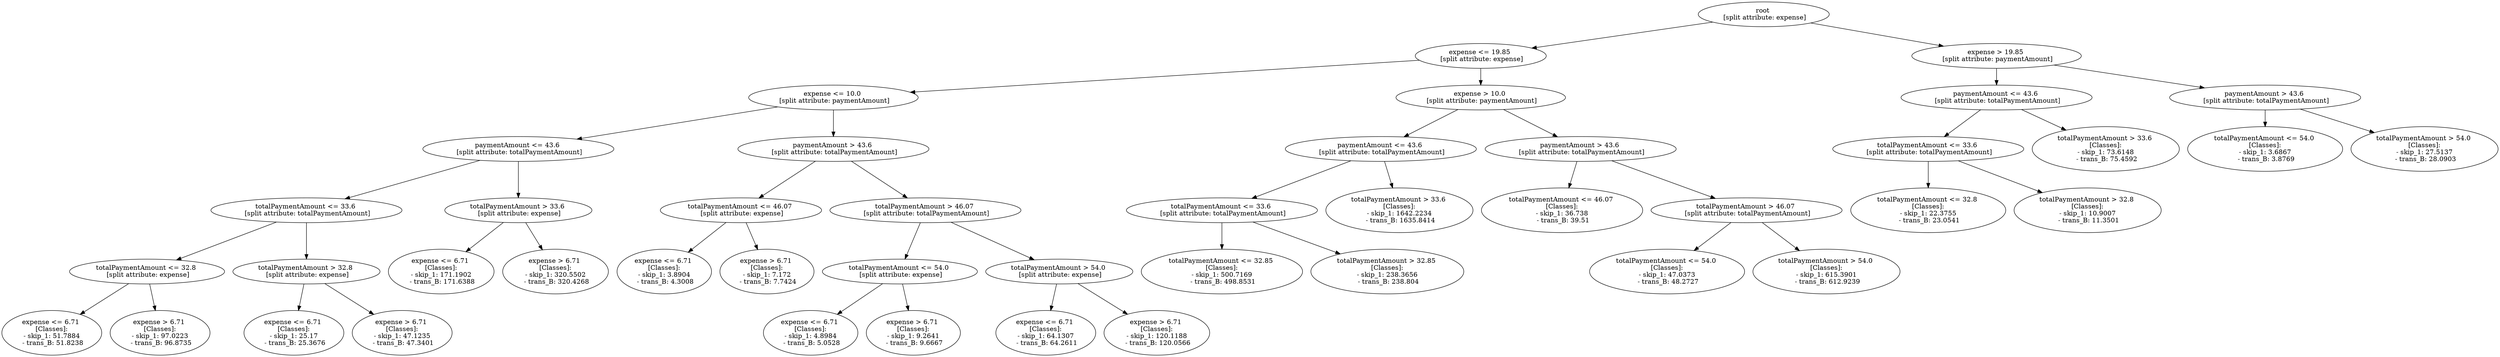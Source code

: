 // Road_Traffic_Fine_Management_Process-p_1-8
digraph "Road_Traffic_Fine_Management_Process-p_1-8" {
	"ca659818-f5fe-4656-be0b-92455d328026" [label="root 
 [split attribute: expense]"]
	"06260bd5-00af-48c8-bea5-fad939b84fb6" [label="expense <= 19.85 
 [split attribute: expense]"]
	"ca659818-f5fe-4656-be0b-92455d328026" -> "06260bd5-00af-48c8-bea5-fad939b84fb6"
	"412ef1d0-90bd-4c29-a959-d6ccd2f7de7e" [label="expense <= 10.0 
 [split attribute: paymentAmount]"]
	"06260bd5-00af-48c8-bea5-fad939b84fb6" -> "412ef1d0-90bd-4c29-a959-d6ccd2f7de7e"
	"51396d98-59c0-4162-8944-75ef354a2455" [label="paymentAmount <= 43.6 
 [split attribute: totalPaymentAmount]"]
	"412ef1d0-90bd-4c29-a959-d6ccd2f7de7e" -> "51396d98-59c0-4162-8944-75ef354a2455"
	"59d77326-ee40-4106-8781-7117db28222a" [label="totalPaymentAmount <= 33.6 
 [split attribute: totalPaymentAmount]"]
	"51396d98-59c0-4162-8944-75ef354a2455" -> "59d77326-ee40-4106-8781-7117db28222a"
	"5b43476b-2b99-45c2-a02b-293a7e7fae13" [label="totalPaymentAmount <= 32.8 
 [split attribute: expense]"]
	"59d77326-ee40-4106-8781-7117db28222a" -> "5b43476b-2b99-45c2-a02b-293a7e7fae13"
	"d2625492-0515-49d6-a104-8f6c8a64bf7c" [label="expense <= 6.71 
 [Classes]: 
 - skip_1: 51.7884 
 - trans_B: 51.8238"]
	"5b43476b-2b99-45c2-a02b-293a7e7fae13" -> "d2625492-0515-49d6-a104-8f6c8a64bf7c"
	"a6381f5b-ec79-44fb-8440-918573f7c3c1" [label="expense > 6.71 
 [Classes]: 
 - skip_1: 97.0223 
 - trans_B: 96.8735"]
	"5b43476b-2b99-45c2-a02b-293a7e7fae13" -> "a6381f5b-ec79-44fb-8440-918573f7c3c1"
	"ba04e717-24fc-4192-9d17-c97c04470c25" [label="totalPaymentAmount > 32.8 
 [split attribute: expense]"]
	"59d77326-ee40-4106-8781-7117db28222a" -> "ba04e717-24fc-4192-9d17-c97c04470c25"
	"846a27c0-2294-4f6f-b242-8bddd7268a9d" [label="expense <= 6.71 
 [Classes]: 
 - skip_1: 25.17 
 - trans_B: 25.3676"]
	"ba04e717-24fc-4192-9d17-c97c04470c25" -> "846a27c0-2294-4f6f-b242-8bddd7268a9d"
	"1d0cf204-71a5-4749-972d-686cfa9a164c" [label="expense > 6.71 
 [Classes]: 
 - skip_1: 47.1235 
 - trans_B: 47.3401"]
	"ba04e717-24fc-4192-9d17-c97c04470c25" -> "1d0cf204-71a5-4749-972d-686cfa9a164c"
	"b8bb30e2-8943-470f-8d17-bfa2118e3322" [label="totalPaymentAmount > 33.6 
 [split attribute: expense]"]
	"51396d98-59c0-4162-8944-75ef354a2455" -> "b8bb30e2-8943-470f-8d17-bfa2118e3322"
	"6d5f34a7-b688-4c57-a4ee-e0103a1c959b" [label="expense <= 6.71 
 [Classes]: 
 - skip_1: 171.1902 
 - trans_B: 171.6388"]
	"b8bb30e2-8943-470f-8d17-bfa2118e3322" -> "6d5f34a7-b688-4c57-a4ee-e0103a1c959b"
	"798cd24f-f8dd-4eb8-b07a-39409c56062e" [label="expense > 6.71 
 [Classes]: 
 - skip_1: 320.5502 
 - trans_B: 320.4268"]
	"b8bb30e2-8943-470f-8d17-bfa2118e3322" -> "798cd24f-f8dd-4eb8-b07a-39409c56062e"
	"9e0887ef-9d1e-4f06-b14e-f449c904c890" [label="paymentAmount > 43.6 
 [split attribute: totalPaymentAmount]"]
	"412ef1d0-90bd-4c29-a959-d6ccd2f7de7e" -> "9e0887ef-9d1e-4f06-b14e-f449c904c890"
	"18d978ba-582c-415a-bac0-b62c105c2f75" [label="totalPaymentAmount <= 46.07 
 [split attribute: expense]"]
	"9e0887ef-9d1e-4f06-b14e-f449c904c890" -> "18d978ba-582c-415a-bac0-b62c105c2f75"
	"81764e2d-0329-44e2-8bf7-a77df4fa10b4" [label="expense <= 6.71 
 [Classes]: 
 - skip_1: 3.8904 
 - trans_B: 4.3008"]
	"18d978ba-582c-415a-bac0-b62c105c2f75" -> "81764e2d-0329-44e2-8bf7-a77df4fa10b4"
	"109a3485-58a5-4a82-9462-47eb4e293b8f" [label="expense > 6.71 
 [Classes]: 
 - skip_1: 7.172 
 - trans_B: 7.7424"]
	"18d978ba-582c-415a-bac0-b62c105c2f75" -> "109a3485-58a5-4a82-9462-47eb4e293b8f"
	"7aa2488c-1fb1-46d1-9e45-103e72fea72d" [label="totalPaymentAmount > 46.07 
 [split attribute: totalPaymentAmount]"]
	"9e0887ef-9d1e-4f06-b14e-f449c904c890" -> "7aa2488c-1fb1-46d1-9e45-103e72fea72d"
	"c901da3b-fbae-4c41-b0a0-1977f6d4531a" [label="totalPaymentAmount <= 54.0 
 [split attribute: expense]"]
	"7aa2488c-1fb1-46d1-9e45-103e72fea72d" -> "c901da3b-fbae-4c41-b0a0-1977f6d4531a"
	"069cdeb2-9958-491f-8f8f-bb0b58c50f3b" [label="expense <= 6.71 
 [Classes]: 
 - skip_1: 4.8984 
 - trans_B: 5.0528"]
	"c901da3b-fbae-4c41-b0a0-1977f6d4531a" -> "069cdeb2-9958-491f-8f8f-bb0b58c50f3b"
	"6507286e-931a-4b18-98dc-0a632bf49108" [label="expense > 6.71 
 [Classes]: 
 - skip_1: 9.2641 
 - trans_B: 9.6667"]
	"c901da3b-fbae-4c41-b0a0-1977f6d4531a" -> "6507286e-931a-4b18-98dc-0a632bf49108"
	"d848025c-6bec-444e-8cfc-ac738fa47038" [label="totalPaymentAmount > 54.0 
 [split attribute: expense]"]
	"7aa2488c-1fb1-46d1-9e45-103e72fea72d" -> "d848025c-6bec-444e-8cfc-ac738fa47038"
	"599be21b-92ca-454f-9c09-eaab5a49be60" [label="expense <= 6.71 
 [Classes]: 
 - skip_1: 64.1307 
 - trans_B: 64.2611"]
	"d848025c-6bec-444e-8cfc-ac738fa47038" -> "599be21b-92ca-454f-9c09-eaab5a49be60"
	"5f81958e-c166-47c3-887f-ba58df39393d" [label="expense > 6.71 
 [Classes]: 
 - skip_1: 120.1188 
 - trans_B: 120.0566"]
	"d848025c-6bec-444e-8cfc-ac738fa47038" -> "5f81958e-c166-47c3-887f-ba58df39393d"
	"25785857-7441-43c4-9b03-9f3ce256e219" [label="expense > 10.0 
 [split attribute: paymentAmount]"]
	"06260bd5-00af-48c8-bea5-fad939b84fb6" -> "25785857-7441-43c4-9b03-9f3ce256e219"
	"362ffc1d-914e-4a2a-8a90-d5c07617d7af" [label="paymentAmount <= 43.6 
 [split attribute: totalPaymentAmount]"]
	"25785857-7441-43c4-9b03-9f3ce256e219" -> "362ffc1d-914e-4a2a-8a90-d5c07617d7af"
	"c0ce238d-739b-4f6f-bd74-6bffc546e22f" [label="totalPaymentAmount <= 33.6 
 [split attribute: totalPaymentAmount]"]
	"362ffc1d-914e-4a2a-8a90-d5c07617d7af" -> "c0ce238d-739b-4f6f-bd74-6bffc546e22f"
	"829c9486-adef-49fd-bbe6-659e914a5fee" [label="totalPaymentAmount <= 32.85 
 [Classes]: 
 - skip_1: 500.7169 
 - trans_B: 498.8531"]
	"c0ce238d-739b-4f6f-bd74-6bffc546e22f" -> "829c9486-adef-49fd-bbe6-659e914a5fee"
	"f3601a53-f9ae-447c-9844-cdb509fbb3ac" [label="totalPaymentAmount > 32.85 
 [Classes]: 
 - skip_1: 238.3656 
 - trans_B: 238.804"]
	"c0ce238d-739b-4f6f-bd74-6bffc546e22f" -> "f3601a53-f9ae-447c-9844-cdb509fbb3ac"
	"06769176-814d-4b18-8c37-3fac5e2668d3" [label="totalPaymentAmount > 33.6 
 [Classes]: 
 - skip_1: 1642.2234 
 - trans_B: 1635.8414"]
	"362ffc1d-914e-4a2a-8a90-d5c07617d7af" -> "06769176-814d-4b18-8c37-3fac5e2668d3"
	"6ce275a4-0522-4b2e-9981-3490b0cd61f7" [label="paymentAmount > 43.6 
 [split attribute: totalPaymentAmount]"]
	"25785857-7441-43c4-9b03-9f3ce256e219" -> "6ce275a4-0522-4b2e-9981-3490b0cd61f7"
	"fd28837f-7029-4462-b16a-9a34638c47f1" [label="totalPaymentAmount <= 46.07 
 [Classes]: 
 - skip_1: 36.738 
 - trans_B: 39.51"]
	"6ce275a4-0522-4b2e-9981-3490b0cd61f7" -> "fd28837f-7029-4462-b16a-9a34638c47f1"
	"861d5281-69be-49b1-a3e6-ddea4c0b59fe" [label="totalPaymentAmount > 46.07 
 [split attribute: totalPaymentAmount]"]
	"6ce275a4-0522-4b2e-9981-3490b0cd61f7" -> "861d5281-69be-49b1-a3e6-ddea4c0b59fe"
	"0d8bfaab-bf5b-4755-a091-c85ac3072089" [label="totalPaymentAmount <= 54.0 
 [Classes]: 
 - skip_1: 47.0373 
 - trans_B: 48.2727"]
	"861d5281-69be-49b1-a3e6-ddea4c0b59fe" -> "0d8bfaab-bf5b-4755-a091-c85ac3072089"
	"6447d77d-68cc-417e-9a1a-bff65bec81a4" [label="totalPaymentAmount > 54.0 
 [Classes]: 
 - skip_1: 615.3901 
 - trans_B: 612.9239"]
	"861d5281-69be-49b1-a3e6-ddea4c0b59fe" -> "6447d77d-68cc-417e-9a1a-bff65bec81a4"
	"523f2cc1-3825-4f23-b1cd-c0ab3139d674" [label="expense > 19.85 
 [split attribute: paymentAmount]"]
	"ca659818-f5fe-4656-be0b-92455d328026" -> "523f2cc1-3825-4f23-b1cd-c0ab3139d674"
	"47683af1-478f-4241-ae4c-8376d41a8700" [label="paymentAmount <= 43.6 
 [split attribute: totalPaymentAmount]"]
	"523f2cc1-3825-4f23-b1cd-c0ab3139d674" -> "47683af1-478f-4241-ae4c-8376d41a8700"
	"182116c6-e373-4f17-a644-6bb6e6af7329" [label="totalPaymentAmount <= 33.6 
 [split attribute: totalPaymentAmount]"]
	"47683af1-478f-4241-ae4c-8376d41a8700" -> "182116c6-e373-4f17-a644-6bb6e6af7329"
	"b8d8700b-6426-46d5-ac88-49fa8af5d16d" [label="totalPaymentAmount <= 32.8 
 [Classes]: 
 - skip_1: 22.3755 
 - trans_B: 23.0541"]
	"182116c6-e373-4f17-a644-6bb6e6af7329" -> "b8d8700b-6426-46d5-ac88-49fa8af5d16d"
	"f7109761-2f52-4ad7-85ff-cf1a9ed102a2" [label="totalPaymentAmount > 32.8 
 [Classes]: 
 - skip_1: 10.9007 
 - trans_B: 11.3501"]
	"182116c6-e373-4f17-a644-6bb6e6af7329" -> "f7109761-2f52-4ad7-85ff-cf1a9ed102a2"
	"70a353ad-6b33-4b8e-91ec-d72e68cd5c0f" [label="totalPaymentAmount > 33.6 
 [Classes]: 
 - skip_1: 73.6148 
 - trans_B: 75.4592"]
	"47683af1-478f-4241-ae4c-8376d41a8700" -> "70a353ad-6b33-4b8e-91ec-d72e68cd5c0f"
	"d4375fa6-61a6-475c-bc41-9ee0328c0d49" [label="paymentAmount > 43.6 
 [split attribute: totalPaymentAmount]"]
	"523f2cc1-3825-4f23-b1cd-c0ab3139d674" -> "d4375fa6-61a6-475c-bc41-9ee0328c0d49"
	"cf21ed41-b0d9-4368-9102-d9a2c3a82cf0" [label="totalPaymentAmount <= 54.0 
 [Classes]: 
 - skip_1: 3.6867 
 - trans_B: 3.8769"]
	"d4375fa6-61a6-475c-bc41-9ee0328c0d49" -> "cf21ed41-b0d9-4368-9102-d9a2c3a82cf0"
	"a254cfa4-dcd9-454d-82d2-e3394b452dc9" [label="totalPaymentAmount > 54.0 
 [Classes]: 
 - skip_1: 27.5137 
 - trans_B: 28.0903"]
	"d4375fa6-61a6-475c-bc41-9ee0328c0d49" -> "a254cfa4-dcd9-454d-82d2-e3394b452dc9"
}
